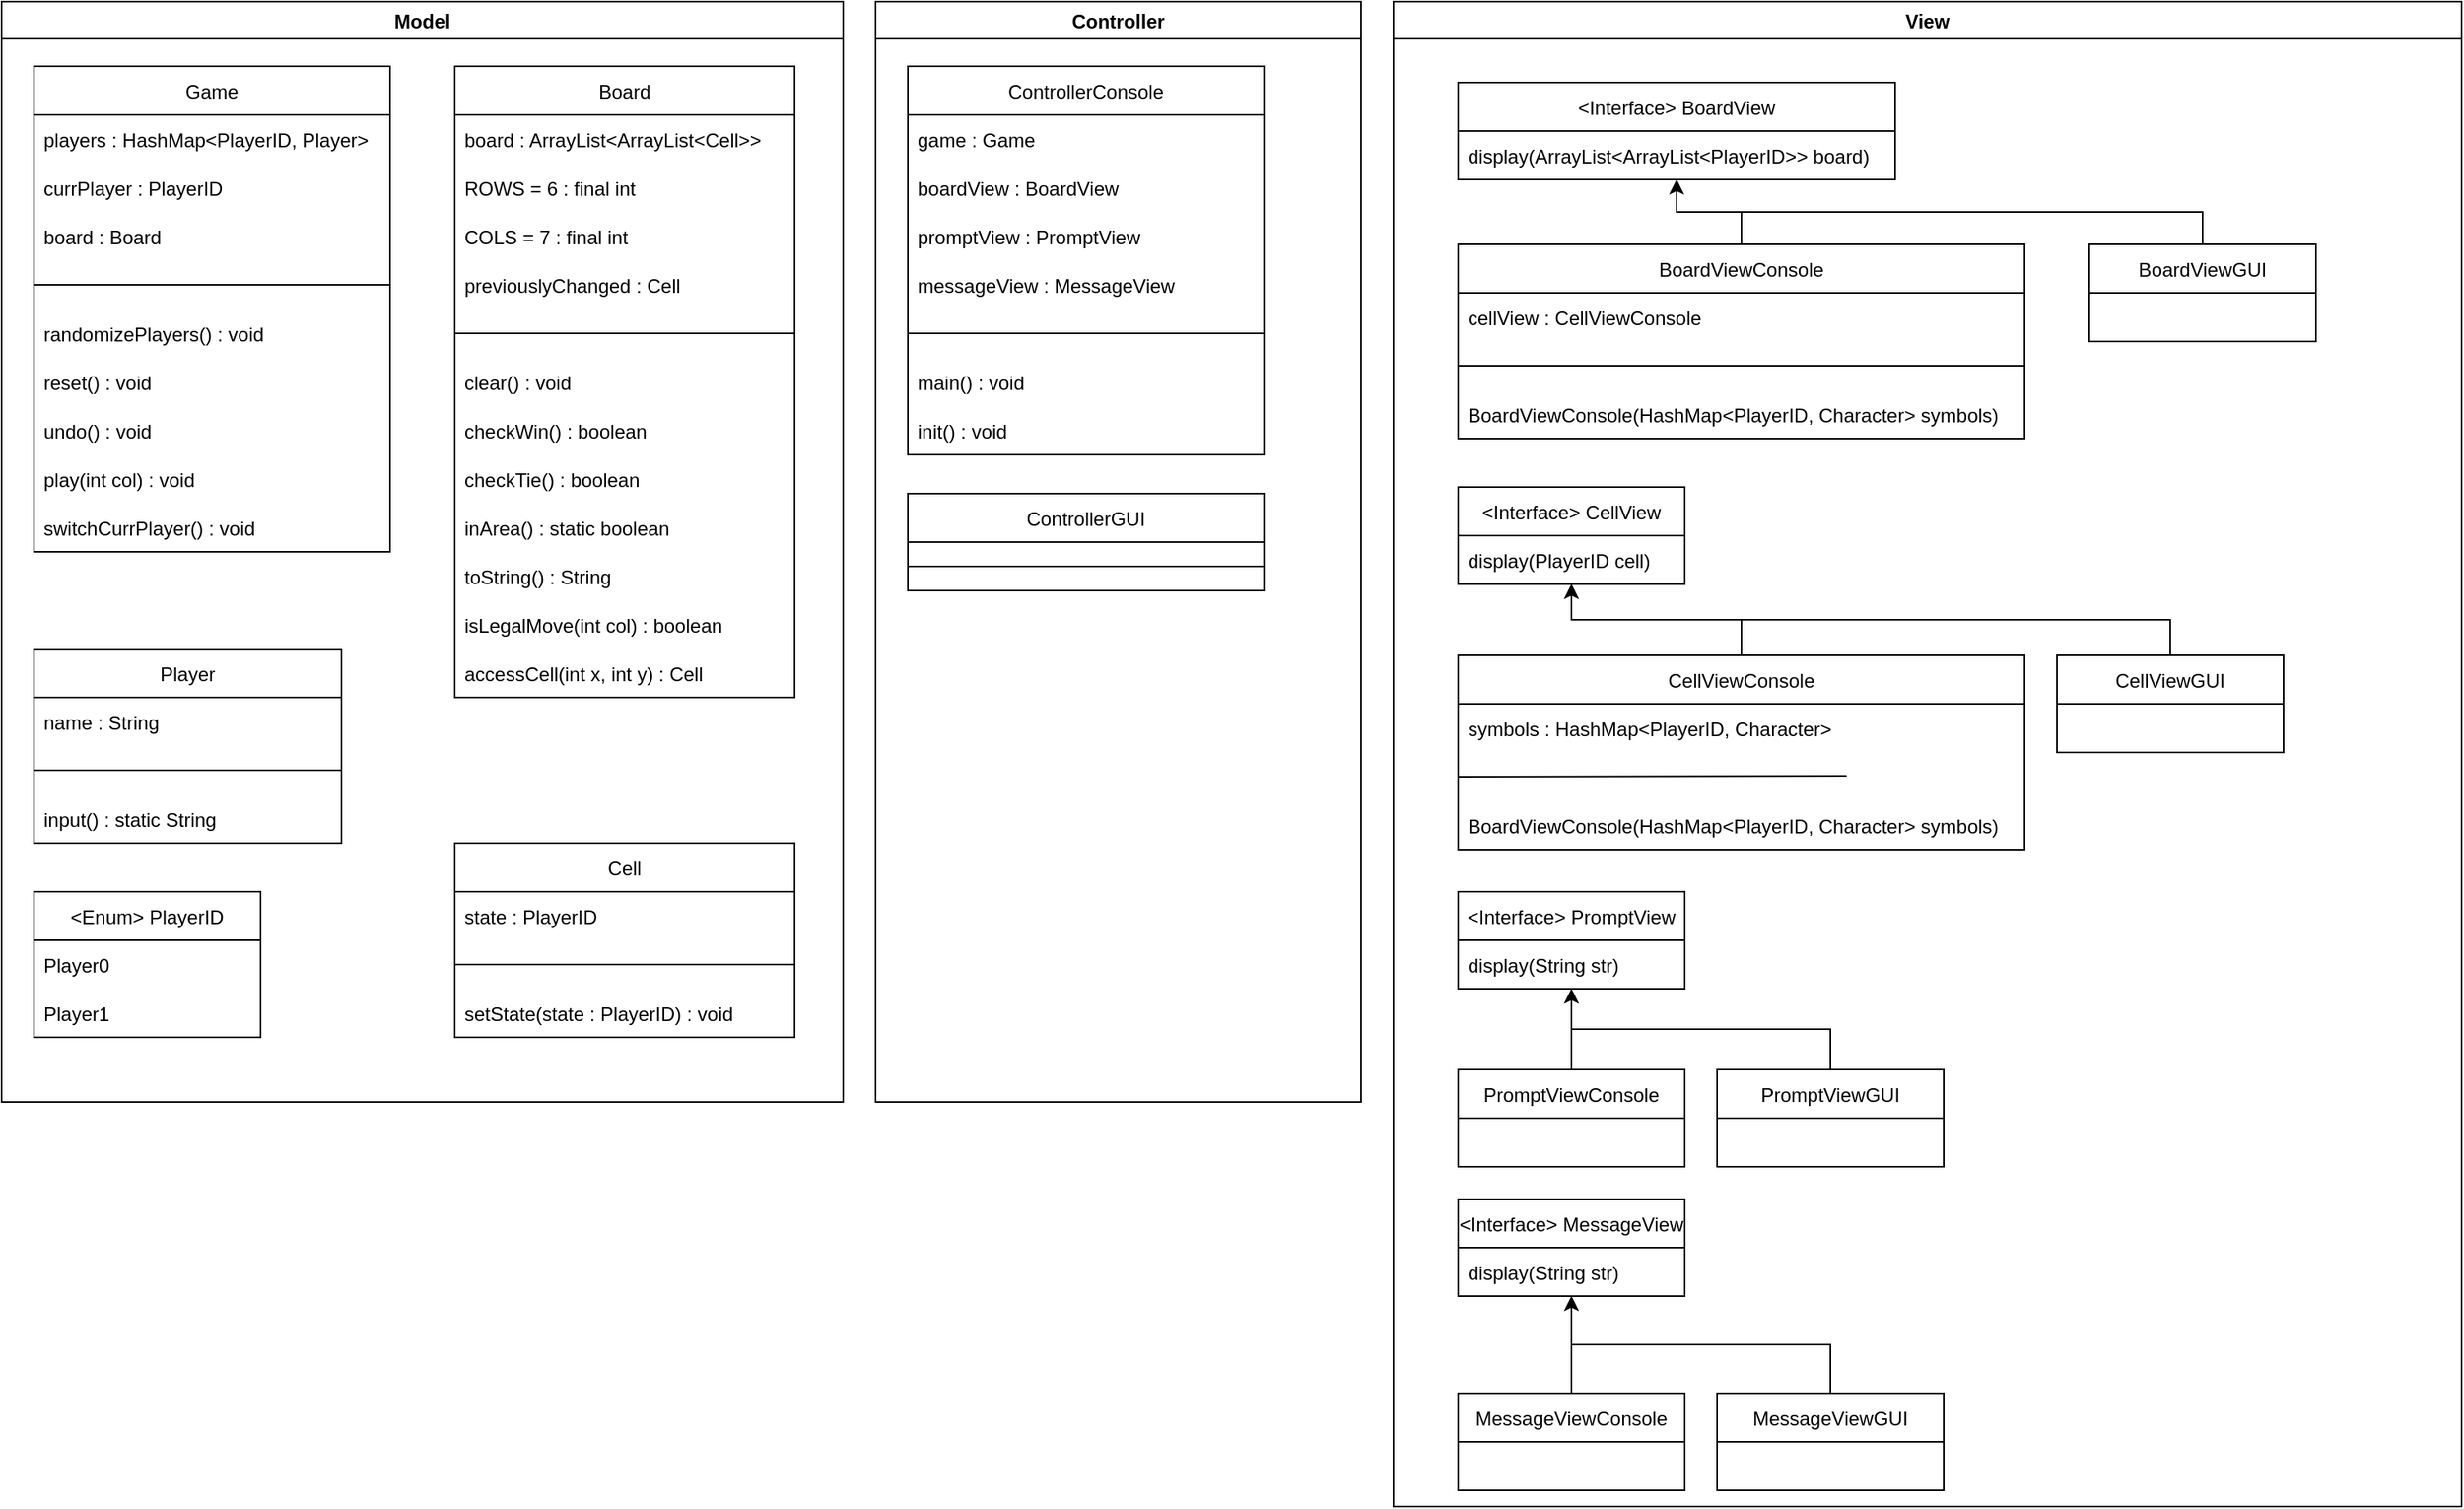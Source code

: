<mxfile version="16.4.3" type="device"><diagram id="55qoOchoDbkKfNcyNs1X" name="Seite-1"><mxGraphModel dx="492" dy="746" grid="1" gridSize="10" guides="1" tooltips="1" connect="1" arrows="1" fold="1" page="1" pageScale="1" pageWidth="1169" pageHeight="827" math="0" shadow="0"><root><mxCell id="0"/><mxCell id="1" parent="0"/><mxCell id="aeK6PSM1wbxEZF2i_dPb-26" value="Model" style="swimlane;" parent="1" vertex="1"><mxGeometry x="20" y="20" width="520" height="680" as="geometry"><mxRectangle x="20" y="20" width="70" height="23" as="alternateBounds"/></mxGeometry></mxCell><mxCell id="7gM0cPAbzlSs8EDxjLgw-7" value="Player" style="swimlane;fontStyle=0;childLayout=stackLayout;horizontal=1;startSize=30;horizontalStack=0;resizeParent=1;resizeParentMax=0;resizeLast=0;collapsible=1;marginBottom=0;" parent="aeK6PSM1wbxEZF2i_dPb-26" vertex="1"><mxGeometry x="20" y="400" width="190" height="120" as="geometry"/></mxCell><mxCell id="7gM0cPAbzlSs8EDxjLgw-8" value="name : String" style="text;strokeColor=none;fillColor=none;align=left;verticalAlign=middle;spacingLeft=4;spacingRight=4;overflow=hidden;points=[[0,0.5],[1,0.5]];portConstraint=eastwest;rotatable=0;" parent="7gM0cPAbzlSs8EDxjLgw-7" vertex="1"><mxGeometry y="30" width="190" height="30" as="geometry"/></mxCell><mxCell id="hMJCnBRuXdjVT87RTBBG-34" value="" style="endArrow=none;html=1;rounded=0;exitX=0;exitY=0.5;exitDx=0;exitDy=0;entryX=1;entryY=0.5;entryDx=0;entryDy=0;" parent="7gM0cPAbzlSs8EDxjLgw-7" source="hMJCnBRuXdjVT87RTBBG-33" target="hMJCnBRuXdjVT87RTBBG-33" edge="1"><mxGeometry width="50" height="50" relative="1" as="geometry"><mxPoint x="40" y="-60" as="sourcePoint"/><mxPoint x="90" y="-110" as="targetPoint"/></mxGeometry></mxCell><mxCell id="hMJCnBRuXdjVT87RTBBG-33" value="   " style="text;strokeColor=none;fillColor=none;align=left;verticalAlign=middle;spacingLeft=4;spacingRight=4;overflow=hidden;points=[[0,0.5],[1,0.5]];portConstraint=eastwest;rotatable=0;" parent="7gM0cPAbzlSs8EDxjLgw-7" vertex="1"><mxGeometry y="60" width="190" height="30" as="geometry"/></mxCell><mxCell id="hMJCnBRuXdjVT87RTBBG-8" value="input() : static String" style="text;strokeColor=none;fillColor=none;align=left;verticalAlign=middle;spacingLeft=4;spacingRight=4;overflow=hidden;points=[[0,0.5],[1,0.5]];portConstraint=eastwest;rotatable=0;" parent="7gM0cPAbzlSs8EDxjLgw-7" vertex="1"><mxGeometry y="90" width="190" height="30" as="geometry"/></mxCell><mxCell id="hMJCnBRuXdjVT87RTBBG-2" value="Cell" style="swimlane;fontStyle=0;childLayout=stackLayout;horizontal=1;startSize=30;horizontalStack=0;resizeParent=1;resizeParentMax=0;resizeLast=0;collapsible=1;marginBottom=0;" parent="aeK6PSM1wbxEZF2i_dPb-26" vertex="1"><mxGeometry x="280" y="520" width="210" height="120" as="geometry"/></mxCell><mxCell id="hMJCnBRuXdjVT87RTBBG-4" value="state : PlayerID" style="text;strokeColor=none;fillColor=none;align=left;verticalAlign=middle;spacingLeft=4;spacingRight=4;overflow=hidden;points=[[0,0.5],[1,0.5]];portConstraint=eastwest;rotatable=0;" parent="hMJCnBRuXdjVT87RTBBG-2" vertex="1"><mxGeometry y="30" width="210" height="30" as="geometry"/></mxCell><mxCell id="hMJCnBRuXdjVT87RTBBG-31" value="   " style="text;strokeColor=none;fillColor=none;align=left;verticalAlign=middle;spacingLeft=4;spacingRight=4;overflow=hidden;points=[[0,0.5],[1,0.5]];portConstraint=eastwest;rotatable=0;" parent="hMJCnBRuXdjVT87RTBBG-2" vertex="1"><mxGeometry y="60" width="210" height="30" as="geometry"/></mxCell><mxCell id="hMJCnBRuXdjVT87RTBBG-3" value="setState(state : PlayerID) : void" style="text;strokeColor=none;fillColor=none;align=left;verticalAlign=middle;spacingLeft=4;spacingRight=4;overflow=hidden;points=[[0,0.5],[1,0.5]];portConstraint=eastwest;rotatable=0;" parent="hMJCnBRuXdjVT87RTBBG-2" vertex="1"><mxGeometry y="90" width="210" height="30" as="geometry"/></mxCell><mxCell id="hMJCnBRuXdjVT87RTBBG-32" value="" style="endArrow=none;html=1;rounded=0;exitX=0;exitY=0.5;exitDx=0;exitDy=0;entryX=1;entryY=0.5;entryDx=0;entryDy=0;" parent="hMJCnBRuXdjVT87RTBBG-2" source="hMJCnBRuXdjVT87RTBBG-31" target="hMJCnBRuXdjVT87RTBBG-31" edge="1"><mxGeometry width="50" height="50" relative="1" as="geometry"><mxPoint x="380" y="160" as="sourcePoint"/><mxPoint x="430" y="110" as="targetPoint"/></mxGeometry></mxCell><mxCell id="7gM0cPAbzlSs8EDxjLgw-23" value="Board" style="swimlane;fontStyle=0;childLayout=stackLayout;horizontal=1;startSize=30;horizontalStack=0;resizeParent=1;resizeParentMax=0;resizeLast=0;collapsible=1;marginBottom=0;" parent="aeK6PSM1wbxEZF2i_dPb-26" vertex="1"><mxGeometry x="280" y="40" width="210" height="390" as="geometry"/></mxCell><mxCell id="hMJCnBRuXdjVT87RTBBG-6" value="board : ArrayList&lt;ArrayList&lt;Cell&gt;&gt;" style="text;strokeColor=none;fillColor=none;align=left;verticalAlign=middle;spacingLeft=4;spacingRight=4;overflow=hidden;points=[[0,0.5],[1,0.5]];portConstraint=eastwest;rotatable=0;" parent="7gM0cPAbzlSs8EDxjLgw-23" vertex="1"><mxGeometry y="30" width="210" height="30" as="geometry"/></mxCell><mxCell id="hMJCnBRuXdjVT87RTBBG-10" value="ROWS = 6 : final int" style="text;strokeColor=none;fillColor=none;align=left;verticalAlign=middle;spacingLeft=4;spacingRight=4;overflow=hidden;points=[[0,0.5],[1,0.5]];portConstraint=eastwest;rotatable=0;" parent="7gM0cPAbzlSs8EDxjLgw-23" vertex="1"><mxGeometry y="60" width="210" height="30" as="geometry"/></mxCell><mxCell id="hMJCnBRuXdjVT87RTBBG-11" value="COLS = 7 : final int" style="text;strokeColor=none;fillColor=none;align=left;verticalAlign=middle;spacingLeft=4;spacingRight=4;overflow=hidden;points=[[0,0.5],[1,0.5]];portConstraint=eastwest;rotatable=0;" parent="7gM0cPAbzlSs8EDxjLgw-23" vertex="1"><mxGeometry y="90" width="210" height="30" as="geometry"/></mxCell><mxCell id="hMJCnBRuXdjVT87RTBBG-30" value="" style="endArrow=none;html=1;rounded=0;exitX=0;exitY=0.5;exitDx=0;exitDy=0;entryX=1;entryY=0.5;entryDx=0;entryDy=0;" parent="7gM0cPAbzlSs8EDxjLgw-23" source="hMJCnBRuXdjVT87RTBBG-29" target="hMJCnBRuXdjVT87RTBBG-29" edge="1"><mxGeometry width="50" height="50" relative="1" as="geometry"><mxPoint x="90" y="-30" as="sourcePoint"/><mxPoint x="140" y="-80" as="targetPoint"/></mxGeometry></mxCell><mxCell id="aeK6PSM1wbxEZF2i_dPb-25" value="previouslyChanged : Cell" style="text;strokeColor=none;fillColor=none;align=left;verticalAlign=middle;spacingLeft=4;spacingRight=4;overflow=hidden;points=[[0,0.5],[1,0.5]];portConstraint=eastwest;rotatable=0;" parent="7gM0cPAbzlSs8EDxjLgw-23" vertex="1"><mxGeometry y="120" width="210" height="30" as="geometry"/></mxCell><mxCell id="hMJCnBRuXdjVT87RTBBG-29" value="   " style="text;strokeColor=none;fillColor=none;align=left;verticalAlign=middle;spacingLeft=4;spacingRight=4;overflow=hidden;points=[[0,0.5],[1,0.5]];portConstraint=eastwest;rotatable=0;" parent="7gM0cPAbzlSs8EDxjLgw-23" vertex="1"><mxGeometry y="150" width="210" height="30" as="geometry"/></mxCell><mxCell id="7gM0cPAbzlSs8EDxjLgw-24" value="clear() : void" style="text;strokeColor=none;fillColor=none;align=left;verticalAlign=middle;spacingLeft=4;spacingRight=4;overflow=hidden;points=[[0,0.5],[1,0.5]];portConstraint=eastwest;rotatable=0;" parent="7gM0cPAbzlSs8EDxjLgw-23" vertex="1"><mxGeometry y="180" width="210" height="30" as="geometry"/></mxCell><mxCell id="7gM0cPAbzlSs8EDxjLgw-25" value="checkWin() : boolean" style="text;strokeColor=none;fillColor=none;align=left;verticalAlign=middle;spacingLeft=4;spacingRight=4;overflow=hidden;points=[[0,0.5],[1,0.5]];portConstraint=eastwest;rotatable=0;" parent="7gM0cPAbzlSs8EDxjLgw-23" vertex="1"><mxGeometry y="210" width="210" height="30" as="geometry"/></mxCell><mxCell id="7gM0cPAbzlSs8EDxjLgw-26" value="checkTie() : boolean" style="text;strokeColor=none;fillColor=none;align=left;verticalAlign=middle;spacingLeft=4;spacingRight=4;overflow=hidden;points=[[0,0.5],[1,0.5]];portConstraint=eastwest;rotatable=0;" parent="7gM0cPAbzlSs8EDxjLgw-23" vertex="1"><mxGeometry y="240" width="210" height="30" as="geometry"/></mxCell><mxCell id="hMJCnBRuXdjVT87RTBBG-12" value="inArea() : static boolean" style="text;strokeColor=none;fillColor=none;align=left;verticalAlign=middle;spacingLeft=4;spacingRight=4;overflow=hidden;points=[[0,0.5],[1,0.5]];portConstraint=eastwest;rotatable=0;" parent="7gM0cPAbzlSs8EDxjLgw-23" vertex="1"><mxGeometry y="270" width="210" height="30" as="geometry"/></mxCell><mxCell id="hMJCnBRuXdjVT87RTBBG-14" value="toString() : String" style="text;strokeColor=none;fillColor=none;align=left;verticalAlign=middle;spacingLeft=4;spacingRight=4;overflow=hidden;points=[[0,0.5],[1,0.5]];portConstraint=eastwest;rotatable=0;" parent="7gM0cPAbzlSs8EDxjLgw-23" vertex="1"><mxGeometry y="300" width="210" height="30" as="geometry"/></mxCell><mxCell id="hMJCnBRuXdjVT87RTBBG-38" value="isLegalMove(int col) : boolean" style="text;strokeColor=none;fillColor=none;align=left;verticalAlign=middle;spacingLeft=4;spacingRight=4;overflow=hidden;points=[[0,0.5],[1,0.5]];portConstraint=eastwest;rotatable=0;" parent="7gM0cPAbzlSs8EDxjLgw-23" vertex="1"><mxGeometry y="330" width="210" height="30" as="geometry"/></mxCell><mxCell id="hMJCnBRuXdjVT87RTBBG-13" value="accessCell(int x, int y) : Cell" style="text;strokeColor=none;fillColor=none;align=left;verticalAlign=middle;spacingLeft=4;spacingRight=4;overflow=hidden;points=[[0,0.5],[1,0.5]];portConstraint=eastwest;rotatable=0;" parent="7gM0cPAbzlSs8EDxjLgw-23" vertex="1"><mxGeometry y="360" width="210" height="30" as="geometry"/></mxCell><mxCell id="aeK6PSM1wbxEZF2i_dPb-36" value="&lt;Enum&gt; PlayerID" style="swimlane;fontStyle=0;childLayout=stackLayout;horizontal=1;startSize=30;horizontalStack=0;resizeParent=1;resizeParentMax=0;resizeLast=0;collapsible=1;marginBottom=0;" parent="aeK6PSM1wbxEZF2i_dPb-26" vertex="1"><mxGeometry x="20" y="550" width="140" height="90" as="geometry"/></mxCell><mxCell id="aeK6PSM1wbxEZF2i_dPb-38" value="Player0" style="text;strokeColor=none;fillColor=none;align=left;verticalAlign=middle;spacingLeft=4;spacingRight=4;overflow=hidden;points=[[0,0.5],[1,0.5]];portConstraint=eastwest;rotatable=0;" parent="aeK6PSM1wbxEZF2i_dPb-36" vertex="1"><mxGeometry y="30" width="140" height="30" as="geometry"/></mxCell><mxCell id="aeK6PSM1wbxEZF2i_dPb-37" value="Player1" style="text;strokeColor=none;fillColor=none;align=left;verticalAlign=middle;spacingLeft=4;spacingRight=4;overflow=hidden;points=[[0,0.5],[1,0.5]];portConstraint=eastwest;rotatable=0;" parent="aeK6PSM1wbxEZF2i_dPb-36" vertex="1"><mxGeometry y="60" width="140" height="30" as="geometry"/></mxCell><mxCell id="aeK6PSM1wbxEZF2i_dPb-41" value="Game" style="swimlane;fontStyle=0;childLayout=stackLayout;horizontal=1;startSize=30;horizontalStack=0;resizeParent=1;resizeParentMax=0;resizeLast=0;collapsible=1;marginBottom=0;" parent="aeK6PSM1wbxEZF2i_dPb-26" vertex="1"><mxGeometry x="20" y="40" width="220" height="300" as="geometry"/></mxCell><mxCell id="7gM0cPAbzlSs8EDxjLgw-2" value="players : HashMap&lt;PlayerID, Player&gt;" style="text;strokeColor=none;fillColor=none;align=left;verticalAlign=middle;spacingLeft=4;spacingRight=4;overflow=hidden;points=[[0,0.5],[1,0.5]];portConstraint=eastwest;rotatable=0;" parent="aeK6PSM1wbxEZF2i_dPb-41" vertex="1"><mxGeometry y="30" width="220" height="30" as="geometry"/></mxCell><mxCell id="aeK6PSM1wbxEZF2i_dPb-46" value="" style="endArrow=none;html=1;rounded=0;exitX=0;exitY=0.5;exitDx=0;exitDy=0;entryX=1;entryY=0.5;entryDx=0;entryDy=0;" parent="aeK6PSM1wbxEZF2i_dPb-41" source="aeK6PSM1wbxEZF2i_dPb-47" target="aeK6PSM1wbxEZF2i_dPb-47" edge="1"><mxGeometry width="50" height="50" relative="1" as="geometry"><mxPoint x="-500" y="-95" as="sourcePoint"/><mxPoint x="-450" y="-145" as="targetPoint"/></mxGeometry></mxCell><mxCell id="aeK6PSM1wbxEZF2i_dPb-35" value="currPlayer : PlayerID" style="text;strokeColor=none;fillColor=none;align=left;verticalAlign=middle;spacingLeft=4;spacingRight=4;overflow=hidden;points=[[0,0.5],[1,0.5]];portConstraint=eastwest;rotatable=0;" parent="aeK6PSM1wbxEZF2i_dPb-41" vertex="1"><mxGeometry y="60" width="220" height="30" as="geometry"/></mxCell><mxCell id="7gM0cPAbzlSs8EDxjLgw-3" value="board : Board" style="text;strokeColor=none;fillColor=none;align=left;verticalAlign=middle;spacingLeft=4;spacingRight=4;overflow=hidden;points=[[0,0.5],[1,0.5]];portConstraint=eastwest;rotatable=0;" parent="aeK6PSM1wbxEZF2i_dPb-41" vertex="1"><mxGeometry y="90" width="220" height="30" as="geometry"/></mxCell><mxCell id="aeK6PSM1wbxEZF2i_dPb-47" value="   " style="text;strokeColor=none;fillColor=none;align=left;verticalAlign=middle;spacingLeft=4;spacingRight=4;overflow=hidden;points=[[0,0.5],[1,0.5]];portConstraint=eastwest;rotatable=0;" parent="aeK6PSM1wbxEZF2i_dPb-41" vertex="1"><mxGeometry y="120" width="220" height="30" as="geometry"/></mxCell><mxCell id="aeK6PSM1wbxEZF2i_dPb-51" value="randomizePlayers() : void" style="text;strokeColor=none;fillColor=none;align=left;verticalAlign=middle;spacingLeft=4;spacingRight=4;overflow=hidden;points=[[0,0.5],[1,0.5]];portConstraint=eastwest;rotatable=0;" parent="aeK6PSM1wbxEZF2i_dPb-41" vertex="1"><mxGeometry y="150" width="220" height="30" as="geometry"/></mxCell><mxCell id="hMJCnBRuXdjVT87RTBBG-16" value="reset() : void" style="text;strokeColor=none;fillColor=none;align=left;verticalAlign=middle;spacingLeft=4;spacingRight=4;overflow=hidden;points=[[0,0.5],[1,0.5]];portConstraint=eastwest;rotatable=0;" parent="aeK6PSM1wbxEZF2i_dPb-41" vertex="1"><mxGeometry y="180" width="220" height="30" as="geometry"/></mxCell><mxCell id="aeK6PSM1wbxEZF2i_dPb-24" value="undo() : void" style="text;strokeColor=none;fillColor=none;align=left;verticalAlign=middle;spacingLeft=4;spacingRight=4;overflow=hidden;points=[[0,0.5],[1,0.5]];portConstraint=eastwest;rotatable=0;" parent="aeK6PSM1wbxEZF2i_dPb-41" vertex="1"><mxGeometry y="210" width="220" height="30" as="geometry"/></mxCell><mxCell id="hMJCnBRuXdjVT87RTBBG-37" value="play(int col) : void" style="text;strokeColor=none;fillColor=none;align=left;verticalAlign=middle;spacingLeft=4;spacingRight=4;overflow=hidden;points=[[0,0.5],[1,0.5]];portConstraint=eastwest;rotatable=0;" parent="aeK6PSM1wbxEZF2i_dPb-41" vertex="1"><mxGeometry y="240" width="220" height="30" as="geometry"/></mxCell><mxCell id="aeK6PSM1wbxEZF2i_dPb-40" value="switchCurrPlayer() : void" style="text;strokeColor=none;fillColor=none;align=left;verticalAlign=middle;spacingLeft=4;spacingRight=4;overflow=hidden;points=[[0,0.5],[1,0.5]];portConstraint=eastwest;rotatable=0;" parent="aeK6PSM1wbxEZF2i_dPb-41" vertex="1"><mxGeometry y="270" width="220" height="30" as="geometry"/></mxCell><mxCell id="aeK6PSM1wbxEZF2i_dPb-27" value="Controller" style="swimlane;" parent="1" vertex="1"><mxGeometry x="560" y="20" width="300" height="680" as="geometry"/></mxCell><mxCell id="7gM0cPAbzlSs8EDxjLgw-1" value="ControllerConsole" style="swimlane;fontStyle=0;childLayout=stackLayout;horizontal=1;startSize=30;horizontalStack=0;resizeParent=1;resizeParentMax=0;resizeLast=0;collapsible=1;marginBottom=0;" parent="aeK6PSM1wbxEZF2i_dPb-27" vertex="1"><mxGeometry x="20" y="40" width="220" height="240" as="geometry"/></mxCell><mxCell id="hMJCnBRuXdjVT87RTBBG-36" value="" style="endArrow=none;html=1;rounded=0;exitX=0;exitY=0.5;exitDx=0;exitDy=0;entryX=1;entryY=0.5;entryDx=0;entryDy=0;" parent="7gM0cPAbzlSs8EDxjLgw-1" source="hMJCnBRuXdjVT87RTBBG-35" target="hMJCnBRuXdjVT87RTBBG-35" edge="1"><mxGeometry width="50" height="50" relative="1" as="geometry"><mxPoint x="60" y="-60" as="sourcePoint"/><mxPoint x="110" y="-110" as="targetPoint"/></mxGeometry></mxCell><mxCell id="XOtsaNHWU7CdAVxhPPS--1" value="game : Game" style="text;strokeColor=none;fillColor=none;align=left;verticalAlign=middle;spacingLeft=4;spacingRight=4;overflow=hidden;points=[[0,0.5],[1,0.5]];portConstraint=eastwest;rotatable=0;" parent="7gM0cPAbzlSs8EDxjLgw-1" vertex="1"><mxGeometry y="30" width="220" height="30" as="geometry"/></mxCell><mxCell id="aeK6PSM1wbxEZF2i_dPb-31" value="boardView : BoardView" style="text;strokeColor=none;fillColor=none;align=left;verticalAlign=middle;spacingLeft=4;spacingRight=4;overflow=hidden;points=[[0,0.5],[1,0.5]];portConstraint=eastwest;rotatable=0;" parent="7gM0cPAbzlSs8EDxjLgw-1" vertex="1"><mxGeometry y="60" width="220" height="30" as="geometry"/></mxCell><mxCell id="aeK6PSM1wbxEZF2i_dPb-32" value="promptView : PromptView" style="text;strokeColor=none;fillColor=none;align=left;verticalAlign=middle;spacingLeft=4;spacingRight=4;overflow=hidden;points=[[0,0.5],[1,0.5]];portConstraint=eastwest;rotatable=0;" parent="7gM0cPAbzlSs8EDxjLgw-1" vertex="1"><mxGeometry y="90" width="220" height="30" as="geometry"/></mxCell><mxCell id="aeK6PSM1wbxEZF2i_dPb-33" value="messageView : MessageView" style="text;strokeColor=none;fillColor=none;align=left;verticalAlign=middle;spacingLeft=4;spacingRight=4;overflow=hidden;points=[[0,0.5],[1,0.5]];portConstraint=eastwest;rotatable=0;" parent="7gM0cPAbzlSs8EDxjLgw-1" vertex="1"><mxGeometry y="120" width="220" height="30" as="geometry"/></mxCell><mxCell id="hMJCnBRuXdjVT87RTBBG-35" value="   " style="text;strokeColor=none;fillColor=none;align=left;verticalAlign=middle;spacingLeft=4;spacingRight=4;overflow=hidden;points=[[0,0.5],[1,0.5]];portConstraint=eastwest;rotatable=0;" parent="7gM0cPAbzlSs8EDxjLgw-1" vertex="1"><mxGeometry y="150" width="220" height="30" as="geometry"/></mxCell><mxCell id="aeK6PSM1wbxEZF2i_dPb-30" value="main() : void" style="text;strokeColor=none;fillColor=none;align=left;verticalAlign=middle;spacingLeft=4;spacingRight=4;overflow=hidden;points=[[0,0.5],[1,0.5]];portConstraint=eastwest;rotatable=0;" parent="7gM0cPAbzlSs8EDxjLgw-1" vertex="1"><mxGeometry y="180" width="220" height="30" as="geometry"/></mxCell><mxCell id="hMJCnBRuXdjVT87RTBBG-15" value="init() : void" style="text;strokeColor=none;fillColor=none;align=left;verticalAlign=middle;spacingLeft=4;spacingRight=4;overflow=hidden;points=[[0,0.5],[1,0.5]];portConstraint=eastwest;rotatable=0;" parent="7gM0cPAbzlSs8EDxjLgw-1" vertex="1"><mxGeometry y="210" width="220" height="30" as="geometry"/></mxCell><mxCell id="hMJCnBRuXdjVT87RTBBG-17" value="ControllerGUI" style="swimlane;fontStyle=0;childLayout=stackLayout;horizontal=1;startSize=30;horizontalStack=0;resizeParent=1;resizeParentMax=0;resizeLast=0;collapsible=1;marginBottom=0;" parent="aeK6PSM1wbxEZF2i_dPb-27" vertex="1"><mxGeometry x="20" y="304" width="220" height="60" as="geometry"/></mxCell><mxCell id="hMJCnBRuXdjVT87RTBBG-26" value=" " style="text;strokeColor=none;fillColor=none;align=left;verticalAlign=middle;spacingLeft=4;spacingRight=4;overflow=hidden;points=[[0,0.5],[1,0.5]];portConstraint=eastwest;rotatable=0;" parent="hMJCnBRuXdjVT87RTBBG-17" vertex="1"><mxGeometry y="30" width="220" height="30" as="geometry"/></mxCell><mxCell id="hMJCnBRuXdjVT87RTBBG-27" value="" style="endArrow=none;html=1;rounded=0;exitX=0;exitY=0.5;exitDx=0;exitDy=0;entryX=1;entryY=0.5;entryDx=0;entryDy=0;" parent="hMJCnBRuXdjVT87RTBBG-17" source="hMJCnBRuXdjVT87RTBBG-26" target="hMJCnBRuXdjVT87RTBBG-26" edge="1"><mxGeometry width="50" height="50" relative="1" as="geometry"><mxPoint x="90" y="100" as="sourcePoint"/><mxPoint x="140" y="50" as="targetPoint"/></mxGeometry></mxCell><mxCell id="aeK6PSM1wbxEZF2i_dPb-28" value="View" style="swimlane;" parent="1" vertex="1"><mxGeometry x="880" y="20" width="660" height="930" as="geometry"/></mxCell><mxCell id="7gM0cPAbzlSs8EDxjLgw-15" value="&lt;Interface&gt; BoardView" style="swimlane;fontStyle=0;childLayout=stackLayout;horizontal=1;startSize=30;horizontalStack=0;resizeParent=1;resizeParentMax=0;resizeLast=0;collapsible=1;marginBottom=0;" parent="aeK6PSM1wbxEZF2i_dPb-28" vertex="1"><mxGeometry x="40" y="50" width="270" height="60" as="geometry"/></mxCell><mxCell id="7gM0cPAbzlSs8EDxjLgw-16" value="display(ArrayList&lt;ArrayList&lt;PlayerID&gt;&gt; board)" style="text;strokeColor=none;fillColor=none;align=left;verticalAlign=middle;spacingLeft=4;spacingRight=4;overflow=hidden;points=[[0,0.5],[1,0.5]];portConstraint=eastwest;rotatable=0;" parent="7gM0cPAbzlSs8EDxjLgw-15" vertex="1"><mxGeometry y="30" width="270" height="30" as="geometry"/></mxCell><mxCell id="aeK6PSM1wbxEZF2i_dPb-20" style="edgeStyle=orthogonalEdgeStyle;rounded=0;orthogonalLoop=1;jettySize=auto;html=1;exitX=0.5;exitY=0;exitDx=0;exitDy=0;" parent="aeK6PSM1wbxEZF2i_dPb-28" source="aeK6PSM1wbxEZF2i_dPb-5" target="7gM0cPAbzlSs8EDxjLgw-15" edge="1"><mxGeometry relative="1" as="geometry"/></mxCell><mxCell id="aeK6PSM1wbxEZF2i_dPb-5" value="BoardViewGUI" style="swimlane;fontStyle=0;childLayout=stackLayout;horizontal=1;startSize=30;horizontalStack=0;resizeParent=1;resizeParentMax=0;resizeLast=0;collapsible=1;marginBottom=0;" parent="aeK6PSM1wbxEZF2i_dPb-28" vertex="1"><mxGeometry x="430" y="150" width="140" height="60" as="geometry"/></mxCell><mxCell id="aeK6PSM1wbxEZF2i_dPb-16" style="edgeStyle=orthogonalEdgeStyle;rounded=0;orthogonalLoop=1;jettySize=auto;html=1;exitX=0.5;exitY=0;exitDx=0;exitDy=0;" parent="aeK6PSM1wbxEZF2i_dPb-28" source="aeK6PSM1wbxEZF2i_dPb-12" target="7gM0cPAbzlSs8EDxjLgw-15" edge="1"><mxGeometry relative="1" as="geometry"/></mxCell><mxCell id="aeK6PSM1wbxEZF2i_dPb-12" value="BoardViewConsole" style="swimlane;fontStyle=0;childLayout=stackLayout;horizontal=1;startSize=30;horizontalStack=0;resizeParent=1;resizeParentMax=0;resizeLast=0;collapsible=1;marginBottom=0;" parent="aeK6PSM1wbxEZF2i_dPb-28" vertex="1"><mxGeometry x="40" y="150" width="350" height="120" as="geometry"/></mxCell><mxCell id="XOtsaNHWU7CdAVxhPPS--3" value="cellView : CellViewConsole" style="text;strokeColor=none;fillColor=none;align=left;verticalAlign=middle;spacingLeft=4;spacingRight=4;overflow=hidden;points=[[0,0.5],[1,0.5]];portConstraint=eastwest;rotatable=0;" parent="aeK6PSM1wbxEZF2i_dPb-12" vertex="1"><mxGeometry y="30" width="350" height="30" as="geometry"/></mxCell><mxCell id="-xkp8DYSFgXvBI5pEA6h-3" value="" style="endArrow=none;html=1;rounded=0;exitX=0;exitY=0.5;exitDx=0;exitDy=0;entryX=1;entryY=0.5;entryDx=0;entryDy=0;" edge="1" parent="aeK6PSM1wbxEZF2i_dPb-12" source="-xkp8DYSFgXvBI5pEA6h-2" target="-xkp8DYSFgXvBI5pEA6h-2"><mxGeometry width="50" height="50" relative="1" as="geometry"><mxPoint x="110" y="-390" as="sourcePoint"/><mxPoint x="160" y="-440" as="targetPoint"/></mxGeometry></mxCell><mxCell id="-xkp8DYSFgXvBI5pEA6h-2" value="   " style="text;strokeColor=none;fillColor=none;align=left;verticalAlign=middle;spacingLeft=4;spacingRight=4;overflow=hidden;points=[[0,0.5],[1,0.5]];portConstraint=eastwest;rotatable=0;" vertex="1" parent="aeK6PSM1wbxEZF2i_dPb-12"><mxGeometry y="60" width="350" height="30" as="geometry"/></mxCell><mxCell id="aeK6PSM1wbxEZF2i_dPb-48" value="BoardViewConsole(HashMap&lt;PlayerID, Character&gt; symbols)" style="text;strokeColor=none;fillColor=none;align=left;verticalAlign=middle;spacingLeft=4;spacingRight=4;overflow=hidden;points=[[0,0.5],[1,0.5]];portConstraint=eastwest;rotatable=0;" parent="aeK6PSM1wbxEZF2i_dPb-12" vertex="1"><mxGeometry y="90" width="350" height="30" as="geometry"/></mxCell><mxCell id="7gM0cPAbzlSs8EDxjLgw-19" value="&lt;Interface&gt; CellView" style="swimlane;fontStyle=0;childLayout=stackLayout;horizontal=1;startSize=30;horizontalStack=0;resizeParent=1;resizeParentMax=0;resizeLast=0;collapsible=1;marginBottom=0;" parent="aeK6PSM1wbxEZF2i_dPb-28" vertex="1"><mxGeometry x="40" y="300" width="140" height="60" as="geometry"/></mxCell><mxCell id="7gM0cPAbzlSs8EDxjLgw-20" value="display(PlayerID cell)" style="text;strokeColor=none;fillColor=none;align=left;verticalAlign=middle;spacingLeft=4;spacingRight=4;overflow=hidden;points=[[0,0.5],[1,0.5]];portConstraint=eastwest;rotatable=0;" parent="7gM0cPAbzlSs8EDxjLgw-19" vertex="1"><mxGeometry y="30" width="140" height="30" as="geometry"/></mxCell><mxCell id="aeK6PSM1wbxEZF2i_dPb-22" style="edgeStyle=orthogonalEdgeStyle;rounded=0;orthogonalLoop=1;jettySize=auto;html=1;exitX=0.5;exitY=0;exitDx=0;exitDy=0;" parent="aeK6PSM1wbxEZF2i_dPb-28" source="aeK6PSM1wbxEZF2i_dPb-9" target="7gM0cPAbzlSs8EDxjLgw-19" edge="1"><mxGeometry relative="1" as="geometry"/></mxCell><mxCell id="aeK6PSM1wbxEZF2i_dPb-9" value="CellViewGUI" style="swimlane;fontStyle=0;childLayout=stackLayout;horizontal=1;startSize=30;horizontalStack=0;resizeParent=1;resizeParentMax=0;resizeLast=0;collapsible=1;marginBottom=0;" parent="aeK6PSM1wbxEZF2i_dPb-28" vertex="1"><mxGeometry x="410" y="404" width="140" height="60" as="geometry"/></mxCell><mxCell id="aeK6PSM1wbxEZF2i_dPb-17" style="edgeStyle=orthogonalEdgeStyle;rounded=0;orthogonalLoop=1;jettySize=auto;html=1;exitX=0.5;exitY=0;exitDx=0;exitDy=0;" parent="aeK6PSM1wbxEZF2i_dPb-28" source="aeK6PSM1wbxEZF2i_dPb-13" target="7gM0cPAbzlSs8EDxjLgw-19" edge="1"><mxGeometry relative="1" as="geometry"/></mxCell><mxCell id="aeK6PSM1wbxEZF2i_dPb-13" value="CellViewConsole" style="swimlane;fontStyle=0;childLayout=stackLayout;horizontal=1;startSize=30;horizontalStack=0;resizeParent=1;resizeParentMax=0;resizeLast=0;collapsible=1;marginBottom=0;" parent="aeK6PSM1wbxEZF2i_dPb-28" vertex="1"><mxGeometry x="40" y="404" width="350" height="120" as="geometry"/></mxCell><mxCell id="XOtsaNHWU7CdAVxhPPS--4" value="symbols : HashMap&lt;PlayerID, Character&gt;" style="text;strokeColor=none;fillColor=none;align=left;verticalAlign=middle;spacingLeft=4;spacingRight=4;overflow=hidden;points=[[0,0.5],[1,0.5]];portConstraint=eastwest;rotatable=0;" parent="aeK6PSM1wbxEZF2i_dPb-13" vertex="1"><mxGeometry y="30" width="350" height="30" as="geometry"/></mxCell><mxCell id="-xkp8DYSFgXvBI5pEA6h-6" value="" style="endArrow=none;html=1;rounded=0;exitX=0;exitY=0.5;exitDx=0;exitDy=0;entryX=1;entryY=0.5;entryDx=0;entryDy=0;" edge="1" parent="aeK6PSM1wbxEZF2i_dPb-13" source="-xkp8DYSFgXvBI5pEA6h-4"><mxGeometry width="50" height="50" relative="1" as="geometry"><mxPoint x="30" y="74.5" as="sourcePoint"/><mxPoint x="240" y="74.5" as="targetPoint"/></mxGeometry></mxCell><mxCell id="-xkp8DYSFgXvBI5pEA6h-4" value="   " style="text;strokeColor=none;fillColor=none;align=left;verticalAlign=middle;spacingLeft=4;spacingRight=4;overflow=hidden;points=[[0,0.5],[1,0.5]];portConstraint=eastwest;rotatable=0;" vertex="1" parent="aeK6PSM1wbxEZF2i_dPb-13"><mxGeometry y="60" width="350" height="30" as="geometry"/></mxCell><mxCell id="-xkp8DYSFgXvBI5pEA6h-5" value="BoardViewConsole(HashMap&lt;PlayerID, Character&gt; symbols)" style="text;strokeColor=none;fillColor=none;align=left;verticalAlign=middle;spacingLeft=4;spacingRight=4;overflow=hidden;points=[[0,0.5],[1,0.5]];portConstraint=eastwest;rotatable=0;" vertex="1" parent="aeK6PSM1wbxEZF2i_dPb-13"><mxGeometry y="90" width="350" height="30" as="geometry"/></mxCell><mxCell id="aeK6PSM1wbxEZF2i_dPb-3" value="&lt;Interface&gt; PromptView" style="swimlane;fontStyle=0;childLayout=stackLayout;horizontal=1;startSize=30;horizontalStack=0;resizeParent=1;resizeParentMax=0;resizeLast=0;collapsible=1;marginBottom=0;" parent="aeK6PSM1wbxEZF2i_dPb-28" vertex="1"><mxGeometry x="40" y="550" width="140" height="60" as="geometry"/></mxCell><mxCell id="aeK6PSM1wbxEZF2i_dPb-4" value="display(String str)" style="text;strokeColor=none;fillColor=none;align=left;verticalAlign=middle;spacingLeft=4;spacingRight=4;overflow=hidden;points=[[0,0.5],[1,0.5]];portConstraint=eastwest;rotatable=0;" parent="aeK6PSM1wbxEZF2i_dPb-3" vertex="1"><mxGeometry y="30" width="140" height="30" as="geometry"/></mxCell><mxCell id="aeK6PSM1wbxEZF2i_dPb-23" style="edgeStyle=orthogonalEdgeStyle;rounded=0;orthogonalLoop=1;jettySize=auto;html=1;exitX=0.5;exitY=0;exitDx=0;exitDy=0;" parent="aeK6PSM1wbxEZF2i_dPb-28" source="aeK6PSM1wbxEZF2i_dPb-11" target="aeK6PSM1wbxEZF2i_dPb-3" edge="1"><mxGeometry relative="1" as="geometry"/></mxCell><mxCell id="aeK6PSM1wbxEZF2i_dPb-11" value="PromptViewGUI" style="swimlane;fontStyle=0;childLayout=stackLayout;horizontal=1;startSize=30;horizontalStack=0;resizeParent=1;resizeParentMax=0;resizeLast=0;collapsible=1;marginBottom=0;" parent="aeK6PSM1wbxEZF2i_dPb-28" vertex="1"><mxGeometry x="200" y="660" width="140" height="60" as="geometry"/></mxCell><mxCell id="aeK6PSM1wbxEZF2i_dPb-19" style="edgeStyle=orthogonalEdgeStyle;rounded=0;orthogonalLoop=1;jettySize=auto;html=1;exitX=0.5;exitY=0;exitDx=0;exitDy=0;" parent="aeK6PSM1wbxEZF2i_dPb-28" source="aeK6PSM1wbxEZF2i_dPb-15" target="aeK6PSM1wbxEZF2i_dPb-3" edge="1"><mxGeometry relative="1" as="geometry"/></mxCell><mxCell id="aeK6PSM1wbxEZF2i_dPb-15" value="PromptViewConsole" style="swimlane;fontStyle=0;childLayout=stackLayout;horizontal=1;startSize=30;horizontalStack=0;resizeParent=1;resizeParentMax=0;resizeLast=0;collapsible=1;marginBottom=0;" parent="aeK6PSM1wbxEZF2i_dPb-28" vertex="1"><mxGeometry x="40" y="660" width="140" height="60" as="geometry"/></mxCell><mxCell id="aeK6PSM1wbxEZF2i_dPb-1" value="&lt;Interface&gt; MessageView" style="swimlane;fontStyle=0;childLayout=stackLayout;horizontal=1;startSize=30;horizontalStack=0;resizeParent=1;resizeParentMax=0;resizeLast=0;collapsible=1;marginBottom=0;" parent="aeK6PSM1wbxEZF2i_dPb-28" vertex="1"><mxGeometry x="40" y="740" width="140" height="60" as="geometry"/></mxCell><mxCell id="aeK6PSM1wbxEZF2i_dPb-2" value="display(String str)" style="text;strokeColor=none;fillColor=none;align=left;verticalAlign=middle;spacingLeft=4;spacingRight=4;overflow=hidden;points=[[0,0.5],[1,0.5]];portConstraint=eastwest;rotatable=0;" parent="aeK6PSM1wbxEZF2i_dPb-1" vertex="1"><mxGeometry y="30" width="140" height="30" as="geometry"/></mxCell><mxCell id="aeK6PSM1wbxEZF2i_dPb-21" style="edgeStyle=orthogonalEdgeStyle;rounded=0;orthogonalLoop=1;jettySize=auto;html=1;exitX=0.5;exitY=0;exitDx=0;exitDy=0;" parent="aeK6PSM1wbxEZF2i_dPb-28" source="aeK6PSM1wbxEZF2i_dPb-10" target="aeK6PSM1wbxEZF2i_dPb-1" edge="1"><mxGeometry relative="1" as="geometry"/></mxCell><mxCell id="aeK6PSM1wbxEZF2i_dPb-10" value="MessageViewGUI" style="swimlane;fontStyle=0;childLayout=stackLayout;horizontal=1;startSize=30;horizontalStack=0;resizeParent=1;resizeParentMax=0;resizeLast=0;collapsible=1;marginBottom=0;" parent="aeK6PSM1wbxEZF2i_dPb-28" vertex="1"><mxGeometry x="200" y="860" width="140" height="60" as="geometry"/></mxCell><mxCell id="aeK6PSM1wbxEZF2i_dPb-18" style="edgeStyle=orthogonalEdgeStyle;rounded=0;orthogonalLoop=1;jettySize=auto;html=1;exitX=0.5;exitY=0;exitDx=0;exitDy=0;" parent="aeK6PSM1wbxEZF2i_dPb-28" source="aeK6PSM1wbxEZF2i_dPb-14" target="aeK6PSM1wbxEZF2i_dPb-1" edge="1"><mxGeometry relative="1" as="geometry"/></mxCell><mxCell id="aeK6PSM1wbxEZF2i_dPb-14" value="MessageViewConsole" style="swimlane;fontStyle=0;childLayout=stackLayout;horizontal=1;startSize=30;horizontalStack=0;resizeParent=1;resizeParentMax=0;resizeLast=0;collapsible=1;marginBottom=0;" parent="aeK6PSM1wbxEZF2i_dPb-28" vertex="1"><mxGeometry x="40" y="860" width="140" height="60" as="geometry"/></mxCell></root></mxGraphModel></diagram></mxfile>